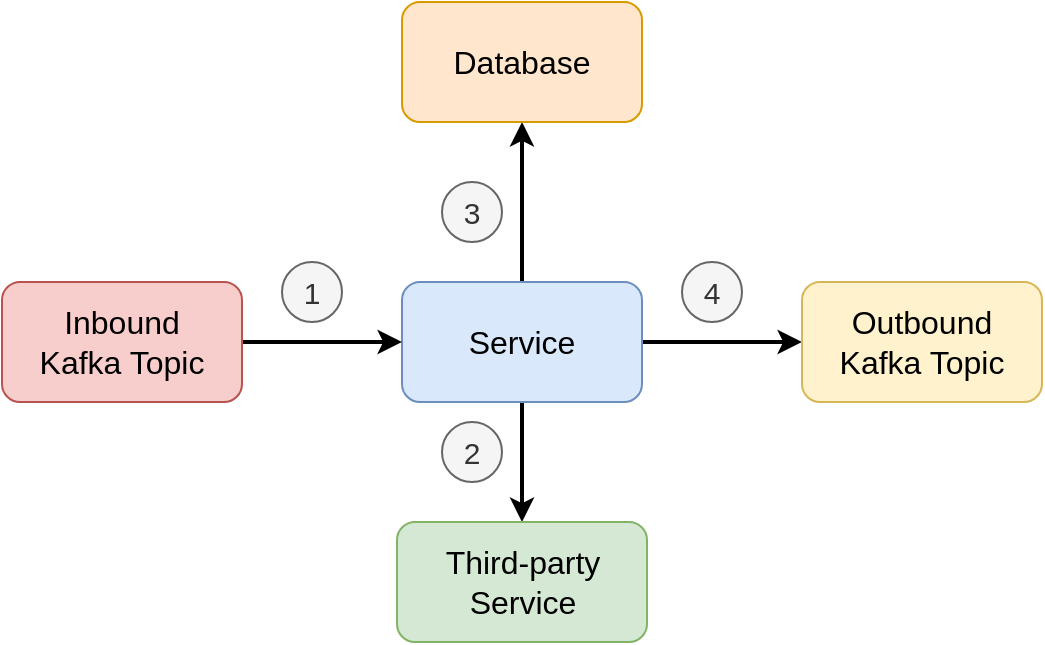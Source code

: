 <mxfile version="22.1.17" type="github">
  <diagram name="페이지-1" id="Puny5hpR6rx9WjVPYAtV">
    <mxGraphModel dx="1548" dy="997" grid="1" gridSize="10" guides="1" tooltips="1" connect="1" arrows="1" fold="1" page="1" pageScale="1" pageWidth="1169" pageHeight="827" math="0" shadow="0">
      <root>
        <mxCell id="0" />
        <mxCell id="1" parent="0" />
        <mxCell id="eOYHDKCbo82nfiAJU0Y3-7" style="edgeStyle=orthogonalEdgeStyle;rounded=0;orthogonalLoop=1;jettySize=auto;html=1;strokeWidth=2;" edge="1" parent="1" source="eOYHDKCbo82nfiAJU0Y3-1" target="eOYHDKCbo82nfiAJU0Y3-3">
          <mxGeometry relative="1" as="geometry" />
        </mxCell>
        <mxCell id="eOYHDKCbo82nfiAJU0Y3-8" style="edgeStyle=orthogonalEdgeStyle;rounded=0;orthogonalLoop=1;jettySize=auto;html=1;entryX=0.5;entryY=1;entryDx=0;entryDy=0;strokeWidth=2;" edge="1" parent="1" source="eOYHDKCbo82nfiAJU0Y3-1" target="eOYHDKCbo82nfiAJU0Y3-4">
          <mxGeometry relative="1" as="geometry" />
        </mxCell>
        <mxCell id="eOYHDKCbo82nfiAJU0Y3-9" style="edgeStyle=orthogonalEdgeStyle;rounded=0;orthogonalLoop=1;jettySize=auto;html=1;strokeWidth=2;" edge="1" parent="1" source="eOYHDKCbo82nfiAJU0Y3-1" target="eOYHDKCbo82nfiAJU0Y3-5">
          <mxGeometry relative="1" as="geometry" />
        </mxCell>
        <mxCell id="eOYHDKCbo82nfiAJU0Y3-1" value="&lt;font style=&quot;font-size: 16px;&quot;&gt;Service&lt;/font&gt;" style="rounded=1;whiteSpace=wrap;html=1;fillColor=#dae8fc;strokeColor=#6c8ebf;" vertex="1" parent="1">
          <mxGeometry x="520" y="240" width="120" height="60" as="geometry" />
        </mxCell>
        <mxCell id="eOYHDKCbo82nfiAJU0Y3-6" style="edgeStyle=orthogonalEdgeStyle;rounded=0;orthogonalLoop=1;jettySize=auto;html=1;entryX=0;entryY=0.5;entryDx=0;entryDy=0;strokeWidth=2;" edge="1" parent="1" source="eOYHDKCbo82nfiAJU0Y3-2" target="eOYHDKCbo82nfiAJU0Y3-1">
          <mxGeometry relative="1" as="geometry" />
        </mxCell>
        <mxCell id="eOYHDKCbo82nfiAJU0Y3-2" value="&lt;font style=&quot;font-size: 16px;&quot;&gt;Inbound&lt;br&gt;Kafka Topic&lt;br&gt;&lt;/font&gt;" style="rounded=1;whiteSpace=wrap;html=1;fillColor=#f8cecc;strokeColor=#b85450;" vertex="1" parent="1">
          <mxGeometry x="320" y="240" width="120" height="60" as="geometry" />
        </mxCell>
        <mxCell id="eOYHDKCbo82nfiAJU0Y3-3" value="&lt;font style=&quot;font-size: 16px;&quot;&gt;Outbound&lt;br&gt;Kafka Topic&lt;br&gt;&lt;/font&gt;" style="rounded=1;whiteSpace=wrap;html=1;fillColor=#fff2cc;strokeColor=#d6b656;" vertex="1" parent="1">
          <mxGeometry x="720" y="240" width="120" height="60" as="geometry" />
        </mxCell>
        <mxCell id="eOYHDKCbo82nfiAJU0Y3-4" value="&lt;font style=&quot;font-size: 16px;&quot;&gt;Database&lt;br&gt;&lt;/font&gt;" style="rounded=1;whiteSpace=wrap;html=1;fillColor=#ffe6cc;strokeColor=#d79b00;" vertex="1" parent="1">
          <mxGeometry x="520" y="100" width="120" height="60" as="geometry" />
        </mxCell>
        <mxCell id="eOYHDKCbo82nfiAJU0Y3-5" value="&lt;font style=&quot;font-size: 16px;&quot;&gt;Third-party&lt;br&gt;Service&lt;br&gt;&lt;/font&gt;" style="rounded=1;whiteSpace=wrap;html=1;fillColor=#d5e8d4;strokeColor=#82b366;" vertex="1" parent="1">
          <mxGeometry x="517.5" y="360" width="125" height="60" as="geometry" />
        </mxCell>
        <mxCell id="eOYHDKCbo82nfiAJU0Y3-10" value="&lt;font style=&quot;font-size: 15px;&quot;&gt;1&lt;/font&gt;" style="ellipse;whiteSpace=wrap;html=1;aspect=fixed;fillColor=#f5f5f5;strokeColor=#666666;fontColor=#333333;" vertex="1" parent="1">
          <mxGeometry x="460" y="230" width="30" height="30" as="geometry" />
        </mxCell>
        <mxCell id="eOYHDKCbo82nfiAJU0Y3-11" value="&lt;font style=&quot;font-size: 15px;&quot;&gt;2&lt;/font&gt;" style="ellipse;whiteSpace=wrap;html=1;aspect=fixed;fillColor=#f5f5f5;fontColor=#333333;strokeColor=#666666;" vertex="1" parent="1">
          <mxGeometry x="540" y="310" width="30" height="30" as="geometry" />
        </mxCell>
        <mxCell id="eOYHDKCbo82nfiAJU0Y3-12" value="&lt;font style=&quot;font-size: 15px;&quot;&gt;3&lt;/font&gt;" style="ellipse;whiteSpace=wrap;html=1;aspect=fixed;fillColor=#f5f5f5;fontColor=#333333;strokeColor=#666666;" vertex="1" parent="1">
          <mxGeometry x="540" y="190" width="30" height="30" as="geometry" />
        </mxCell>
        <mxCell id="eOYHDKCbo82nfiAJU0Y3-13" value="&lt;font style=&quot;font-size: 15px;&quot;&gt;4&lt;/font&gt;" style="ellipse;whiteSpace=wrap;html=1;aspect=fixed;fillColor=#f5f5f5;fontColor=#333333;strokeColor=#666666;" vertex="1" parent="1">
          <mxGeometry x="660" y="230" width="30" height="30" as="geometry" />
        </mxCell>
      </root>
    </mxGraphModel>
  </diagram>
</mxfile>
